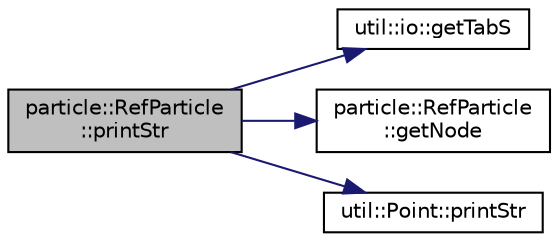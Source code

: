 digraph "particle::RefParticle::printStr"
{
  edge [fontname="Helvetica",fontsize="10",labelfontname="Helvetica",labelfontsize="10"];
  node [fontname="Helvetica",fontsize="10",shape=record];
  rankdir="LR";
  Node31 [label="particle::RefParticle\l::printStr",height=0.2,width=0.4,color="black", fillcolor="grey75", style="filled", fontcolor="black"];
  Node31 -> Node32 [color="midnightblue",fontsize="10",style="solid",fontname="Helvetica"];
  Node32 [label="util::io::getTabS",height=0.2,width=0.4,color="black", fillcolor="white", style="filled",URL="$namespaceutil_1_1io.html#a38afb09a152cca4061850f4123bd3aeb",tooltip="Returns tab spaces of given size. "];
  Node31 -> Node33 [color="midnightblue",fontsize="10",style="solid",fontname="Helvetica"];
  Node33 [label="particle::RefParticle\l::getNode",height=0.2,width=0.4,color="black", fillcolor="white", style="filled",URL="$classparticle_1_1RefParticle.html#a2c4c6590bf82320108e675417eb814e7",tooltip="Get reference coordinate of a node. "];
  Node31 -> Node34 [color="midnightblue",fontsize="10",style="solid",fontname="Helvetica"];
  Node34 [label="util::Point::printStr",height=0.2,width=0.4,color="black", fillcolor="white", style="filled",URL="$structutil_1_1Point.html#a0b71aa71d8f84fa5b1d4b0a873a838fb",tooltip="Prints the information. "];
}
